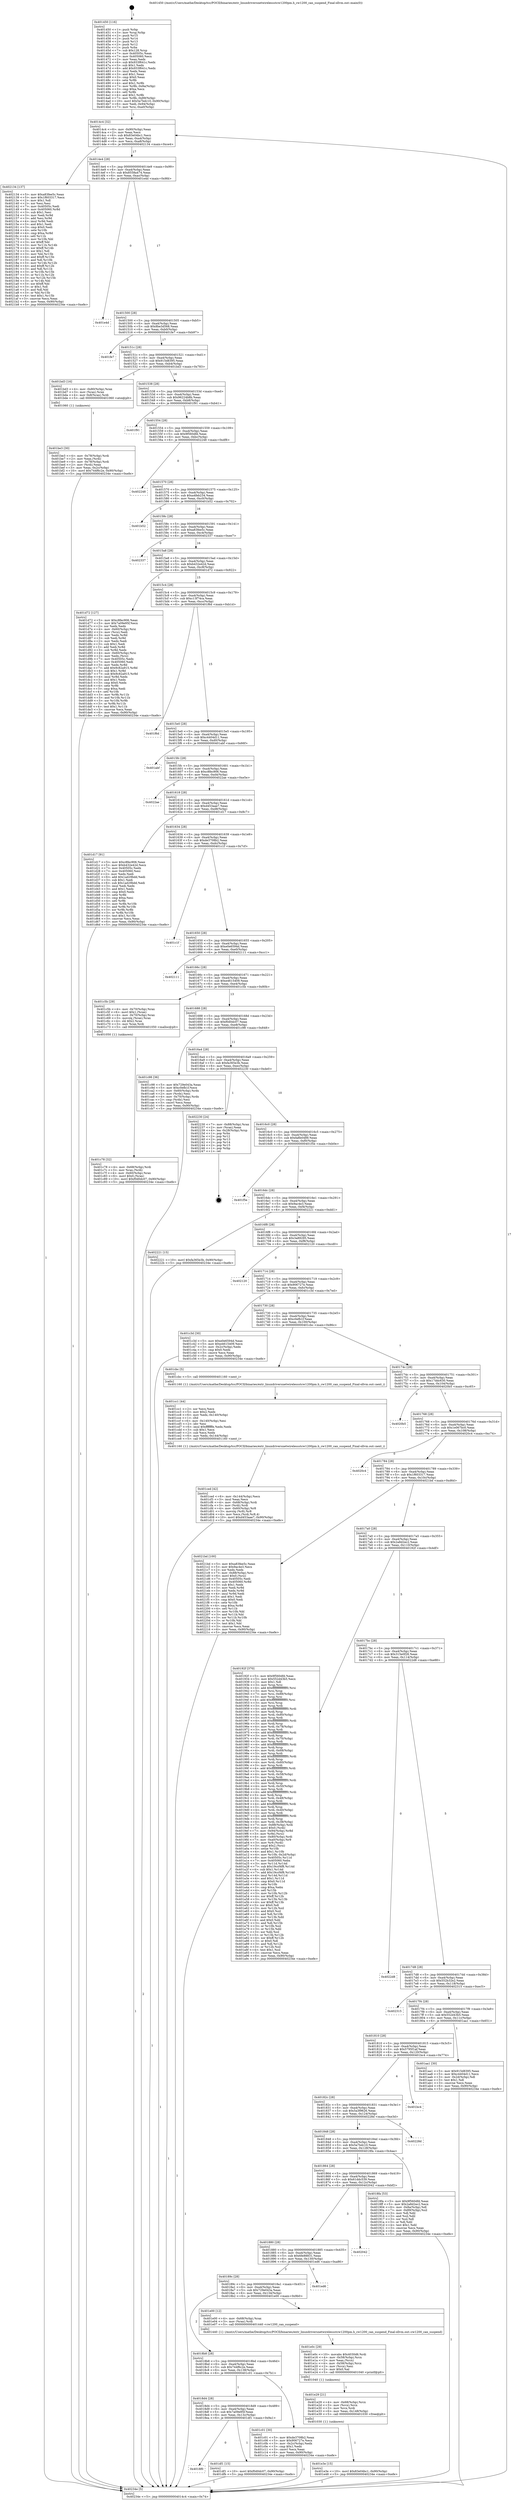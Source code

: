 digraph "0x401450" {
  label = "0x401450 (/mnt/c/Users/mathe/Desktop/tcc/POCII/binaries/extr_linuxdriversnetwirelessstcw1200pm.h_cw1200_can_suspend_Final-ollvm.out::main(0))"
  labelloc = "t"
  node[shape=record]

  Entry [label="",width=0.3,height=0.3,shape=circle,fillcolor=black,style=filled]
  "0x4014c4" [label="{
     0x4014c4 [32]\l
     | [instrs]\l
     &nbsp;&nbsp;0x4014c4 \<+6\>: mov -0x90(%rbp),%eax\l
     &nbsp;&nbsp;0x4014ca \<+2\>: mov %eax,%ecx\l
     &nbsp;&nbsp;0x4014cc \<+6\>: sub $0x83e04bc1,%ecx\l
     &nbsp;&nbsp;0x4014d2 \<+6\>: mov %eax,-0xa4(%rbp)\l
     &nbsp;&nbsp;0x4014d8 \<+6\>: mov %ecx,-0xa8(%rbp)\l
     &nbsp;&nbsp;0x4014de \<+6\>: je 0000000000402134 \<main+0xce4\>\l
  }"]
  "0x402134" [label="{
     0x402134 [137]\l
     | [instrs]\l
     &nbsp;&nbsp;0x402134 \<+5\>: mov $0xa83fee5c,%eax\l
     &nbsp;&nbsp;0x402139 \<+5\>: mov $0x1f603317,%ecx\l
     &nbsp;&nbsp;0x40213e \<+2\>: mov $0x1,%dl\l
     &nbsp;&nbsp;0x402140 \<+2\>: xor %esi,%esi\l
     &nbsp;&nbsp;0x402142 \<+7\>: mov 0x40505c,%edi\l
     &nbsp;&nbsp;0x402149 \<+8\>: mov 0x405060,%r8d\l
     &nbsp;&nbsp;0x402151 \<+3\>: sub $0x1,%esi\l
     &nbsp;&nbsp;0x402154 \<+3\>: mov %edi,%r9d\l
     &nbsp;&nbsp;0x402157 \<+3\>: add %esi,%r9d\l
     &nbsp;&nbsp;0x40215a \<+4\>: imul %r9d,%edi\l
     &nbsp;&nbsp;0x40215e \<+3\>: and $0x1,%edi\l
     &nbsp;&nbsp;0x402161 \<+3\>: cmp $0x0,%edi\l
     &nbsp;&nbsp;0x402164 \<+4\>: sete %r10b\l
     &nbsp;&nbsp;0x402168 \<+4\>: cmp $0xa,%r8d\l
     &nbsp;&nbsp;0x40216c \<+4\>: setl %r11b\l
     &nbsp;&nbsp;0x402170 \<+3\>: mov %r10b,%bl\l
     &nbsp;&nbsp;0x402173 \<+3\>: xor $0xff,%bl\l
     &nbsp;&nbsp;0x402176 \<+3\>: mov %r11b,%r14b\l
     &nbsp;&nbsp;0x402179 \<+4\>: xor $0xff,%r14b\l
     &nbsp;&nbsp;0x40217d \<+3\>: xor $0x1,%dl\l
     &nbsp;&nbsp;0x402180 \<+3\>: mov %bl,%r15b\l
     &nbsp;&nbsp;0x402183 \<+4\>: and $0xff,%r15b\l
     &nbsp;&nbsp;0x402187 \<+3\>: and %dl,%r10b\l
     &nbsp;&nbsp;0x40218a \<+3\>: mov %r14b,%r12b\l
     &nbsp;&nbsp;0x40218d \<+4\>: and $0xff,%r12b\l
     &nbsp;&nbsp;0x402191 \<+3\>: and %dl,%r11b\l
     &nbsp;&nbsp;0x402194 \<+3\>: or %r10b,%r15b\l
     &nbsp;&nbsp;0x402197 \<+3\>: or %r11b,%r12b\l
     &nbsp;&nbsp;0x40219a \<+3\>: xor %r12b,%r15b\l
     &nbsp;&nbsp;0x40219d \<+3\>: or %r14b,%bl\l
     &nbsp;&nbsp;0x4021a0 \<+3\>: xor $0xff,%bl\l
     &nbsp;&nbsp;0x4021a3 \<+3\>: or $0x1,%dl\l
     &nbsp;&nbsp;0x4021a6 \<+2\>: and %dl,%bl\l
     &nbsp;&nbsp;0x4021a8 \<+3\>: or %bl,%r15b\l
     &nbsp;&nbsp;0x4021ab \<+4\>: test $0x1,%r15b\l
     &nbsp;&nbsp;0x4021af \<+3\>: cmovne %ecx,%eax\l
     &nbsp;&nbsp;0x4021b2 \<+6\>: mov %eax,-0x90(%rbp)\l
     &nbsp;&nbsp;0x4021b8 \<+5\>: jmp 000000000040234e \<main+0xefe\>\l
  }"]
  "0x4014e4" [label="{
     0x4014e4 [28]\l
     | [instrs]\l
     &nbsp;&nbsp;0x4014e4 \<+5\>: jmp 00000000004014e9 \<main+0x99\>\l
     &nbsp;&nbsp;0x4014e9 \<+6\>: mov -0xa4(%rbp),%eax\l
     &nbsp;&nbsp;0x4014ef \<+5\>: sub $0x8558a474,%eax\l
     &nbsp;&nbsp;0x4014f4 \<+6\>: mov %eax,-0xac(%rbp)\l
     &nbsp;&nbsp;0x4014fa \<+6\>: je 0000000000401e4d \<main+0x9fd\>\l
  }"]
  Exit [label="",width=0.3,height=0.3,shape=circle,fillcolor=black,style=filled,peripheries=2]
  "0x401e4d" [label="{
     0x401e4d\l
  }", style=dashed]
  "0x401500" [label="{
     0x401500 [28]\l
     | [instrs]\l
     &nbsp;&nbsp;0x401500 \<+5\>: jmp 0000000000401505 \<main+0xb5\>\l
     &nbsp;&nbsp;0x401505 \<+6\>: mov -0xa4(%rbp),%eax\l
     &nbsp;&nbsp;0x40150b \<+5\>: sub $0x8be3d568,%eax\l
     &nbsp;&nbsp;0x401510 \<+6\>: mov %eax,-0xb0(%rbp)\l
     &nbsp;&nbsp;0x401516 \<+6\>: je 0000000000401fe7 \<main+0xb97\>\l
  }"]
  "0x401e3e" [label="{
     0x401e3e [15]\l
     | [instrs]\l
     &nbsp;&nbsp;0x401e3e \<+10\>: movl $0x83e04bc1,-0x90(%rbp)\l
     &nbsp;&nbsp;0x401e48 \<+5\>: jmp 000000000040234e \<main+0xefe\>\l
  }"]
  "0x401fe7" [label="{
     0x401fe7\l
  }", style=dashed]
  "0x40151c" [label="{
     0x40151c [28]\l
     | [instrs]\l
     &nbsp;&nbsp;0x40151c \<+5\>: jmp 0000000000401521 \<main+0xd1\>\l
     &nbsp;&nbsp;0x401521 \<+6\>: mov -0xa4(%rbp),%eax\l
     &nbsp;&nbsp;0x401527 \<+5\>: sub $0x915d8395,%eax\l
     &nbsp;&nbsp;0x40152c \<+6\>: mov %eax,-0xb4(%rbp)\l
     &nbsp;&nbsp;0x401532 \<+6\>: je 0000000000401bd3 \<main+0x783\>\l
  }"]
  "0x401e29" [label="{
     0x401e29 [21]\l
     | [instrs]\l
     &nbsp;&nbsp;0x401e29 \<+4\>: mov -0x68(%rbp),%rcx\l
     &nbsp;&nbsp;0x401e2d \<+3\>: mov (%rcx),%rcx\l
     &nbsp;&nbsp;0x401e30 \<+3\>: mov %rcx,%rdi\l
     &nbsp;&nbsp;0x401e33 \<+6\>: mov %eax,-0x148(%rbp)\l
     &nbsp;&nbsp;0x401e39 \<+5\>: call 0000000000401030 \<free@plt\>\l
     | [calls]\l
     &nbsp;&nbsp;0x401030 \{1\} (unknown)\l
  }"]
  "0x401bd3" [label="{
     0x401bd3 [16]\l
     | [instrs]\l
     &nbsp;&nbsp;0x401bd3 \<+4\>: mov -0x80(%rbp),%rax\l
     &nbsp;&nbsp;0x401bd7 \<+3\>: mov (%rax),%rax\l
     &nbsp;&nbsp;0x401bda \<+4\>: mov 0x8(%rax),%rdi\l
     &nbsp;&nbsp;0x401bde \<+5\>: call 0000000000401060 \<atoi@plt\>\l
     | [calls]\l
     &nbsp;&nbsp;0x401060 \{1\} (unknown)\l
  }"]
  "0x401538" [label="{
     0x401538 [28]\l
     | [instrs]\l
     &nbsp;&nbsp;0x401538 \<+5\>: jmp 000000000040153d \<main+0xed\>\l
     &nbsp;&nbsp;0x40153d \<+6\>: mov -0xa4(%rbp),%eax\l
     &nbsp;&nbsp;0x401543 \<+5\>: sub $0x96224b8b,%eax\l
     &nbsp;&nbsp;0x401548 \<+6\>: mov %eax,-0xb8(%rbp)\l
     &nbsp;&nbsp;0x40154e \<+6\>: je 0000000000401f91 \<main+0xb41\>\l
  }"]
  "0x401e0c" [label="{
     0x401e0c [29]\l
     | [instrs]\l
     &nbsp;&nbsp;0x401e0c \<+10\>: movabs $0x4030d6,%rdi\l
     &nbsp;&nbsp;0x401e16 \<+4\>: mov -0x58(%rbp),%rcx\l
     &nbsp;&nbsp;0x401e1a \<+2\>: mov %eax,(%rcx)\l
     &nbsp;&nbsp;0x401e1c \<+4\>: mov -0x58(%rbp),%rcx\l
     &nbsp;&nbsp;0x401e20 \<+2\>: mov (%rcx),%esi\l
     &nbsp;&nbsp;0x401e22 \<+2\>: mov $0x0,%al\l
     &nbsp;&nbsp;0x401e24 \<+5\>: call 0000000000401040 \<printf@plt\>\l
     | [calls]\l
     &nbsp;&nbsp;0x401040 \{1\} (unknown)\l
  }"]
  "0x401f91" [label="{
     0x401f91\l
  }", style=dashed]
  "0x401554" [label="{
     0x401554 [28]\l
     | [instrs]\l
     &nbsp;&nbsp;0x401554 \<+5\>: jmp 0000000000401559 \<main+0x109\>\l
     &nbsp;&nbsp;0x401559 \<+6\>: mov -0xa4(%rbp),%eax\l
     &nbsp;&nbsp;0x40155f \<+5\>: sub $0x9f560dfd,%eax\l
     &nbsp;&nbsp;0x401564 \<+6\>: mov %eax,-0xbc(%rbp)\l
     &nbsp;&nbsp;0x40156a \<+6\>: je 0000000000402248 \<main+0xdf8\>\l
  }"]
  "0x4018f0" [label="{
     0x4018f0\l
  }", style=dashed]
  "0x402248" [label="{
     0x402248\l
  }", style=dashed]
  "0x401570" [label="{
     0x401570 [28]\l
     | [instrs]\l
     &nbsp;&nbsp;0x401570 \<+5\>: jmp 0000000000401575 \<main+0x125\>\l
     &nbsp;&nbsp;0x401575 \<+6\>: mov -0xa4(%rbp),%eax\l
     &nbsp;&nbsp;0x40157b \<+5\>: sub $0xa4feb234,%eax\l
     &nbsp;&nbsp;0x401580 \<+6\>: mov %eax,-0xc0(%rbp)\l
     &nbsp;&nbsp;0x401586 \<+6\>: je 0000000000401b52 \<main+0x702\>\l
  }"]
  "0x401df1" [label="{
     0x401df1 [15]\l
     | [instrs]\l
     &nbsp;&nbsp;0x401df1 \<+10\>: movl $0xf0d0dc07,-0x90(%rbp)\l
     &nbsp;&nbsp;0x401dfb \<+5\>: jmp 000000000040234e \<main+0xefe\>\l
  }"]
  "0x401b52" [label="{
     0x401b52\l
  }", style=dashed]
  "0x40158c" [label="{
     0x40158c [28]\l
     | [instrs]\l
     &nbsp;&nbsp;0x40158c \<+5\>: jmp 0000000000401591 \<main+0x141\>\l
     &nbsp;&nbsp;0x401591 \<+6\>: mov -0xa4(%rbp),%eax\l
     &nbsp;&nbsp;0x401597 \<+5\>: sub $0xa83fee5c,%eax\l
     &nbsp;&nbsp;0x40159c \<+6\>: mov %eax,-0xc4(%rbp)\l
     &nbsp;&nbsp;0x4015a2 \<+6\>: je 0000000000402337 \<main+0xee7\>\l
  }"]
  "0x401ced" [label="{
     0x401ced [42]\l
     | [instrs]\l
     &nbsp;&nbsp;0x401ced \<+6\>: mov -0x144(%rbp),%ecx\l
     &nbsp;&nbsp;0x401cf3 \<+3\>: imul %eax,%ecx\l
     &nbsp;&nbsp;0x401cf6 \<+4\>: mov -0x68(%rbp),%rdi\l
     &nbsp;&nbsp;0x401cfa \<+3\>: mov (%rdi),%rdi\l
     &nbsp;&nbsp;0x401cfd \<+4\>: mov -0x60(%rbp),%r8\l
     &nbsp;&nbsp;0x401d01 \<+3\>: movslq (%r8),%r8\l
     &nbsp;&nbsp;0x401d04 \<+4\>: mov %ecx,(%rdi,%r8,4)\l
     &nbsp;&nbsp;0x401d08 \<+10\>: movl $0xd453aae7,-0x90(%rbp)\l
     &nbsp;&nbsp;0x401d12 \<+5\>: jmp 000000000040234e \<main+0xefe\>\l
  }"]
  "0x402337" [label="{
     0x402337\l
  }", style=dashed]
  "0x4015a8" [label="{
     0x4015a8 [28]\l
     | [instrs]\l
     &nbsp;&nbsp;0x4015a8 \<+5\>: jmp 00000000004015ad \<main+0x15d\>\l
     &nbsp;&nbsp;0x4015ad \<+6\>: mov -0xa4(%rbp),%eax\l
     &nbsp;&nbsp;0x4015b3 \<+5\>: sub $0xb432e42d,%eax\l
     &nbsp;&nbsp;0x4015b8 \<+6\>: mov %eax,-0xc8(%rbp)\l
     &nbsp;&nbsp;0x4015be \<+6\>: je 0000000000401d72 \<main+0x922\>\l
  }"]
  "0x401cc1" [label="{
     0x401cc1 [44]\l
     | [instrs]\l
     &nbsp;&nbsp;0x401cc1 \<+2\>: xor %ecx,%ecx\l
     &nbsp;&nbsp;0x401cc3 \<+5\>: mov $0x2,%edx\l
     &nbsp;&nbsp;0x401cc8 \<+6\>: mov %edx,-0x140(%rbp)\l
     &nbsp;&nbsp;0x401cce \<+1\>: cltd\l
     &nbsp;&nbsp;0x401ccf \<+6\>: mov -0x140(%rbp),%esi\l
     &nbsp;&nbsp;0x401cd5 \<+2\>: idiv %esi\l
     &nbsp;&nbsp;0x401cd7 \<+6\>: imul $0xfffffffe,%edx,%edx\l
     &nbsp;&nbsp;0x401cdd \<+3\>: sub $0x1,%ecx\l
     &nbsp;&nbsp;0x401ce0 \<+2\>: sub %ecx,%edx\l
     &nbsp;&nbsp;0x401ce2 \<+6\>: mov %edx,-0x144(%rbp)\l
     &nbsp;&nbsp;0x401ce8 \<+5\>: call 0000000000401160 \<next_i\>\l
     | [calls]\l
     &nbsp;&nbsp;0x401160 \{1\} (/mnt/c/Users/mathe/Desktop/tcc/POCII/binaries/extr_linuxdriversnetwirelessstcw1200pm.h_cw1200_can_suspend_Final-ollvm.out::next_i)\l
  }"]
  "0x401d72" [label="{
     0x401d72 [127]\l
     | [instrs]\l
     &nbsp;&nbsp;0x401d72 \<+5\>: mov $0xc8fec906,%eax\l
     &nbsp;&nbsp;0x401d77 \<+5\>: mov $0x7a09e95f,%ecx\l
     &nbsp;&nbsp;0x401d7c \<+2\>: xor %edx,%edx\l
     &nbsp;&nbsp;0x401d7e \<+4\>: mov -0x60(%rbp),%rsi\l
     &nbsp;&nbsp;0x401d82 \<+2\>: mov (%rsi),%edi\l
     &nbsp;&nbsp;0x401d84 \<+3\>: mov %edx,%r8d\l
     &nbsp;&nbsp;0x401d87 \<+3\>: sub %edi,%r8d\l
     &nbsp;&nbsp;0x401d8a \<+2\>: mov %edx,%edi\l
     &nbsp;&nbsp;0x401d8c \<+3\>: sub $0x1,%edi\l
     &nbsp;&nbsp;0x401d8f \<+3\>: add %edi,%r8d\l
     &nbsp;&nbsp;0x401d92 \<+3\>: sub %r8d,%edx\l
     &nbsp;&nbsp;0x401d95 \<+4\>: mov -0x60(%rbp),%rsi\l
     &nbsp;&nbsp;0x401d99 \<+2\>: mov %edx,(%rsi)\l
     &nbsp;&nbsp;0x401d9b \<+7\>: mov 0x40505c,%edx\l
     &nbsp;&nbsp;0x401da2 \<+7\>: mov 0x405060,%edi\l
     &nbsp;&nbsp;0x401da9 \<+3\>: mov %edx,%r8d\l
     &nbsp;&nbsp;0x401dac \<+7\>: add $0x9c82a915,%r8d\l
     &nbsp;&nbsp;0x401db3 \<+4\>: sub $0x1,%r8d\l
     &nbsp;&nbsp;0x401db7 \<+7\>: sub $0x9c82a915,%r8d\l
     &nbsp;&nbsp;0x401dbe \<+4\>: imul %r8d,%edx\l
     &nbsp;&nbsp;0x401dc2 \<+3\>: and $0x1,%edx\l
     &nbsp;&nbsp;0x401dc5 \<+3\>: cmp $0x0,%edx\l
     &nbsp;&nbsp;0x401dc8 \<+4\>: sete %r9b\l
     &nbsp;&nbsp;0x401dcc \<+3\>: cmp $0xa,%edi\l
     &nbsp;&nbsp;0x401dcf \<+4\>: setl %r10b\l
     &nbsp;&nbsp;0x401dd3 \<+3\>: mov %r9b,%r11b\l
     &nbsp;&nbsp;0x401dd6 \<+3\>: and %r10b,%r11b\l
     &nbsp;&nbsp;0x401dd9 \<+3\>: xor %r10b,%r9b\l
     &nbsp;&nbsp;0x401ddc \<+3\>: or %r9b,%r11b\l
     &nbsp;&nbsp;0x401ddf \<+4\>: test $0x1,%r11b\l
     &nbsp;&nbsp;0x401de3 \<+3\>: cmovne %ecx,%eax\l
     &nbsp;&nbsp;0x401de6 \<+6\>: mov %eax,-0x90(%rbp)\l
     &nbsp;&nbsp;0x401dec \<+5\>: jmp 000000000040234e \<main+0xefe\>\l
  }"]
  "0x4015c4" [label="{
     0x4015c4 [28]\l
     | [instrs]\l
     &nbsp;&nbsp;0x4015c4 \<+5\>: jmp 00000000004015c9 \<main+0x179\>\l
     &nbsp;&nbsp;0x4015c9 \<+6\>: mov -0xa4(%rbp),%eax\l
     &nbsp;&nbsp;0x4015cf \<+5\>: sub $0xc13f74ca,%eax\l
     &nbsp;&nbsp;0x4015d4 \<+6\>: mov %eax,-0xcc(%rbp)\l
     &nbsp;&nbsp;0x4015da \<+6\>: je 0000000000401f6d \<main+0xb1d\>\l
  }"]
  "0x401c78" [label="{
     0x401c78 [32]\l
     | [instrs]\l
     &nbsp;&nbsp;0x401c78 \<+4\>: mov -0x68(%rbp),%rdi\l
     &nbsp;&nbsp;0x401c7c \<+3\>: mov %rax,(%rdi)\l
     &nbsp;&nbsp;0x401c7f \<+4\>: mov -0x60(%rbp),%rax\l
     &nbsp;&nbsp;0x401c83 \<+6\>: movl $0x0,(%rax)\l
     &nbsp;&nbsp;0x401c89 \<+10\>: movl $0xf0d0dc07,-0x90(%rbp)\l
     &nbsp;&nbsp;0x401c93 \<+5\>: jmp 000000000040234e \<main+0xefe\>\l
  }"]
  "0x401f6d" [label="{
     0x401f6d\l
  }", style=dashed]
  "0x4015e0" [label="{
     0x4015e0 [28]\l
     | [instrs]\l
     &nbsp;&nbsp;0x4015e0 \<+5\>: jmp 00000000004015e5 \<main+0x195\>\l
     &nbsp;&nbsp;0x4015e5 \<+6\>: mov -0xa4(%rbp),%eax\l
     &nbsp;&nbsp;0x4015eb \<+5\>: sub $0xc4404d11,%eax\l
     &nbsp;&nbsp;0x4015f0 \<+6\>: mov %eax,-0xd0(%rbp)\l
     &nbsp;&nbsp;0x4015f6 \<+6\>: je 0000000000401abf \<main+0x66f\>\l
  }"]
  "0x4018d4" [label="{
     0x4018d4 [28]\l
     | [instrs]\l
     &nbsp;&nbsp;0x4018d4 \<+5\>: jmp 00000000004018d9 \<main+0x489\>\l
     &nbsp;&nbsp;0x4018d9 \<+6\>: mov -0xa4(%rbp),%eax\l
     &nbsp;&nbsp;0x4018df \<+5\>: sub $0x7a09e95f,%eax\l
     &nbsp;&nbsp;0x4018e4 \<+6\>: mov %eax,-0x13c(%rbp)\l
     &nbsp;&nbsp;0x4018ea \<+6\>: je 0000000000401df1 \<main+0x9a1\>\l
  }"]
  "0x401abf" [label="{
     0x401abf\l
  }", style=dashed]
  "0x4015fc" [label="{
     0x4015fc [28]\l
     | [instrs]\l
     &nbsp;&nbsp;0x4015fc \<+5\>: jmp 0000000000401601 \<main+0x1b1\>\l
     &nbsp;&nbsp;0x401601 \<+6\>: mov -0xa4(%rbp),%eax\l
     &nbsp;&nbsp;0x401607 \<+5\>: sub $0xc8fec906,%eax\l
     &nbsp;&nbsp;0x40160c \<+6\>: mov %eax,-0xd4(%rbp)\l
     &nbsp;&nbsp;0x401612 \<+6\>: je 00000000004022ae \<main+0xe5e\>\l
  }"]
  "0x401c01" [label="{
     0x401c01 [30]\l
     | [instrs]\l
     &nbsp;&nbsp;0x401c01 \<+5\>: mov $0xde3708b2,%eax\l
     &nbsp;&nbsp;0x401c06 \<+5\>: mov $0x906727e,%ecx\l
     &nbsp;&nbsp;0x401c0b \<+3\>: mov -0x2c(%rbp),%edx\l
     &nbsp;&nbsp;0x401c0e \<+3\>: cmp $0x1,%edx\l
     &nbsp;&nbsp;0x401c11 \<+3\>: cmovl %ecx,%eax\l
     &nbsp;&nbsp;0x401c14 \<+6\>: mov %eax,-0x90(%rbp)\l
     &nbsp;&nbsp;0x401c1a \<+5\>: jmp 000000000040234e \<main+0xefe\>\l
  }"]
  "0x4022ae" [label="{
     0x4022ae\l
  }", style=dashed]
  "0x401618" [label="{
     0x401618 [28]\l
     | [instrs]\l
     &nbsp;&nbsp;0x401618 \<+5\>: jmp 000000000040161d \<main+0x1cd\>\l
     &nbsp;&nbsp;0x40161d \<+6\>: mov -0xa4(%rbp),%eax\l
     &nbsp;&nbsp;0x401623 \<+5\>: sub $0xd453aae7,%eax\l
     &nbsp;&nbsp;0x401628 \<+6\>: mov %eax,-0xd8(%rbp)\l
     &nbsp;&nbsp;0x40162e \<+6\>: je 0000000000401d17 \<main+0x8c7\>\l
  }"]
  "0x4018b8" [label="{
     0x4018b8 [28]\l
     | [instrs]\l
     &nbsp;&nbsp;0x4018b8 \<+5\>: jmp 00000000004018bd \<main+0x46d\>\l
     &nbsp;&nbsp;0x4018bd \<+6\>: mov -0xa4(%rbp),%eax\l
     &nbsp;&nbsp;0x4018c3 \<+5\>: sub $0x744f6c2e,%eax\l
     &nbsp;&nbsp;0x4018c8 \<+6\>: mov %eax,-0x138(%rbp)\l
     &nbsp;&nbsp;0x4018ce \<+6\>: je 0000000000401c01 \<main+0x7b1\>\l
  }"]
  "0x401d17" [label="{
     0x401d17 [91]\l
     | [instrs]\l
     &nbsp;&nbsp;0x401d17 \<+5\>: mov $0xc8fec906,%eax\l
     &nbsp;&nbsp;0x401d1c \<+5\>: mov $0xb432e42d,%ecx\l
     &nbsp;&nbsp;0x401d21 \<+7\>: mov 0x40505c,%edx\l
     &nbsp;&nbsp;0x401d28 \<+7\>: mov 0x405060,%esi\l
     &nbsp;&nbsp;0x401d2f \<+2\>: mov %edx,%edi\l
     &nbsp;&nbsp;0x401d31 \<+6\>: add $0x1ad29bdd,%edi\l
     &nbsp;&nbsp;0x401d37 \<+3\>: sub $0x1,%edi\l
     &nbsp;&nbsp;0x401d3a \<+6\>: sub $0x1ad29bdd,%edi\l
     &nbsp;&nbsp;0x401d40 \<+3\>: imul %edi,%edx\l
     &nbsp;&nbsp;0x401d43 \<+3\>: and $0x1,%edx\l
     &nbsp;&nbsp;0x401d46 \<+3\>: cmp $0x0,%edx\l
     &nbsp;&nbsp;0x401d49 \<+4\>: sete %r8b\l
     &nbsp;&nbsp;0x401d4d \<+3\>: cmp $0xa,%esi\l
     &nbsp;&nbsp;0x401d50 \<+4\>: setl %r9b\l
     &nbsp;&nbsp;0x401d54 \<+3\>: mov %r8b,%r10b\l
     &nbsp;&nbsp;0x401d57 \<+3\>: and %r9b,%r10b\l
     &nbsp;&nbsp;0x401d5a \<+3\>: xor %r9b,%r8b\l
     &nbsp;&nbsp;0x401d5d \<+3\>: or %r8b,%r10b\l
     &nbsp;&nbsp;0x401d60 \<+4\>: test $0x1,%r10b\l
     &nbsp;&nbsp;0x401d64 \<+3\>: cmovne %ecx,%eax\l
     &nbsp;&nbsp;0x401d67 \<+6\>: mov %eax,-0x90(%rbp)\l
     &nbsp;&nbsp;0x401d6d \<+5\>: jmp 000000000040234e \<main+0xefe\>\l
  }"]
  "0x401634" [label="{
     0x401634 [28]\l
     | [instrs]\l
     &nbsp;&nbsp;0x401634 \<+5\>: jmp 0000000000401639 \<main+0x1e9\>\l
     &nbsp;&nbsp;0x401639 \<+6\>: mov -0xa4(%rbp),%eax\l
     &nbsp;&nbsp;0x40163f \<+5\>: sub $0xde3708b2,%eax\l
     &nbsp;&nbsp;0x401644 \<+6\>: mov %eax,-0xdc(%rbp)\l
     &nbsp;&nbsp;0x40164a \<+6\>: je 0000000000401c1f \<main+0x7cf\>\l
  }"]
  "0x401e00" [label="{
     0x401e00 [12]\l
     | [instrs]\l
     &nbsp;&nbsp;0x401e00 \<+4\>: mov -0x68(%rbp),%rax\l
     &nbsp;&nbsp;0x401e04 \<+3\>: mov (%rax),%rdi\l
     &nbsp;&nbsp;0x401e07 \<+5\>: call 0000000000401440 \<cw1200_can_suspend\>\l
     | [calls]\l
     &nbsp;&nbsp;0x401440 \{1\} (/mnt/c/Users/mathe/Desktop/tcc/POCII/binaries/extr_linuxdriversnetwirelessstcw1200pm.h_cw1200_can_suspend_Final-ollvm.out::cw1200_can_suspend)\l
  }"]
  "0x401c1f" [label="{
     0x401c1f\l
  }", style=dashed]
  "0x401650" [label="{
     0x401650 [28]\l
     | [instrs]\l
     &nbsp;&nbsp;0x401650 \<+5\>: jmp 0000000000401655 \<main+0x205\>\l
     &nbsp;&nbsp;0x401655 \<+6\>: mov -0xa4(%rbp),%eax\l
     &nbsp;&nbsp;0x40165b \<+5\>: sub $0xe0e6594d,%eax\l
     &nbsp;&nbsp;0x401660 \<+6\>: mov %eax,-0xe0(%rbp)\l
     &nbsp;&nbsp;0x401666 \<+6\>: je 0000000000402111 \<main+0xcc1\>\l
  }"]
  "0x40189c" [label="{
     0x40189c [28]\l
     | [instrs]\l
     &nbsp;&nbsp;0x40189c \<+5\>: jmp 00000000004018a1 \<main+0x451\>\l
     &nbsp;&nbsp;0x4018a1 \<+6\>: mov -0xa4(%rbp),%eax\l
     &nbsp;&nbsp;0x4018a7 \<+5\>: sub $0x729e043a,%eax\l
     &nbsp;&nbsp;0x4018ac \<+6\>: mov %eax,-0x134(%rbp)\l
     &nbsp;&nbsp;0x4018b2 \<+6\>: je 0000000000401e00 \<main+0x9b0\>\l
  }"]
  "0x402111" [label="{
     0x402111\l
  }", style=dashed]
  "0x40166c" [label="{
     0x40166c [28]\l
     | [instrs]\l
     &nbsp;&nbsp;0x40166c \<+5\>: jmp 0000000000401671 \<main+0x221\>\l
     &nbsp;&nbsp;0x401671 \<+6\>: mov -0xa4(%rbp),%eax\l
     &nbsp;&nbsp;0x401677 \<+5\>: sub $0xe4615409,%eax\l
     &nbsp;&nbsp;0x40167c \<+6\>: mov %eax,-0xe4(%rbp)\l
     &nbsp;&nbsp;0x401682 \<+6\>: je 0000000000401c5b \<main+0x80b\>\l
  }"]
  "0x401ed6" [label="{
     0x401ed6\l
  }", style=dashed]
  "0x401c5b" [label="{
     0x401c5b [29]\l
     | [instrs]\l
     &nbsp;&nbsp;0x401c5b \<+4\>: mov -0x70(%rbp),%rax\l
     &nbsp;&nbsp;0x401c5f \<+6\>: movl $0x1,(%rax)\l
     &nbsp;&nbsp;0x401c65 \<+4\>: mov -0x70(%rbp),%rax\l
     &nbsp;&nbsp;0x401c69 \<+3\>: movslq (%rax),%rax\l
     &nbsp;&nbsp;0x401c6c \<+4\>: shl $0x2,%rax\l
     &nbsp;&nbsp;0x401c70 \<+3\>: mov %rax,%rdi\l
     &nbsp;&nbsp;0x401c73 \<+5\>: call 0000000000401050 \<malloc@plt\>\l
     | [calls]\l
     &nbsp;&nbsp;0x401050 \{1\} (unknown)\l
  }"]
  "0x401688" [label="{
     0x401688 [28]\l
     | [instrs]\l
     &nbsp;&nbsp;0x401688 \<+5\>: jmp 000000000040168d \<main+0x23d\>\l
     &nbsp;&nbsp;0x40168d \<+6\>: mov -0xa4(%rbp),%eax\l
     &nbsp;&nbsp;0x401693 \<+5\>: sub $0xf0d0dc07,%eax\l
     &nbsp;&nbsp;0x401698 \<+6\>: mov %eax,-0xe8(%rbp)\l
     &nbsp;&nbsp;0x40169e \<+6\>: je 0000000000401c98 \<main+0x848\>\l
  }"]
  "0x401880" [label="{
     0x401880 [28]\l
     | [instrs]\l
     &nbsp;&nbsp;0x401880 \<+5\>: jmp 0000000000401885 \<main+0x435\>\l
     &nbsp;&nbsp;0x401885 \<+6\>: mov -0xa4(%rbp),%eax\l
     &nbsp;&nbsp;0x40188b \<+5\>: sub $0x6fe88831,%eax\l
     &nbsp;&nbsp;0x401890 \<+6\>: mov %eax,-0x130(%rbp)\l
     &nbsp;&nbsp;0x401896 \<+6\>: je 0000000000401ed6 \<main+0xa86\>\l
  }"]
  "0x401c98" [label="{
     0x401c98 [36]\l
     | [instrs]\l
     &nbsp;&nbsp;0x401c98 \<+5\>: mov $0x729e043a,%eax\l
     &nbsp;&nbsp;0x401c9d \<+5\>: mov $0xc0efb1f,%ecx\l
     &nbsp;&nbsp;0x401ca2 \<+4\>: mov -0x60(%rbp),%rdx\l
     &nbsp;&nbsp;0x401ca6 \<+2\>: mov (%rdx),%esi\l
     &nbsp;&nbsp;0x401ca8 \<+4\>: mov -0x70(%rbp),%rdx\l
     &nbsp;&nbsp;0x401cac \<+2\>: cmp (%rdx),%esi\l
     &nbsp;&nbsp;0x401cae \<+3\>: cmovl %ecx,%eax\l
     &nbsp;&nbsp;0x401cb1 \<+6\>: mov %eax,-0x90(%rbp)\l
     &nbsp;&nbsp;0x401cb7 \<+5\>: jmp 000000000040234e \<main+0xefe\>\l
  }"]
  "0x4016a4" [label="{
     0x4016a4 [28]\l
     | [instrs]\l
     &nbsp;&nbsp;0x4016a4 \<+5\>: jmp 00000000004016a9 \<main+0x259\>\l
     &nbsp;&nbsp;0x4016a9 \<+6\>: mov -0xa4(%rbp),%eax\l
     &nbsp;&nbsp;0x4016af \<+5\>: sub $0xfa365e3b,%eax\l
     &nbsp;&nbsp;0x4016b4 \<+6\>: mov %eax,-0xec(%rbp)\l
     &nbsp;&nbsp;0x4016ba \<+6\>: je 0000000000402230 \<main+0xde0\>\l
  }"]
  "0x402042" [label="{
     0x402042\l
  }", style=dashed]
  "0x402230" [label="{
     0x402230 [24]\l
     | [instrs]\l
     &nbsp;&nbsp;0x402230 \<+7\>: mov -0x88(%rbp),%rax\l
     &nbsp;&nbsp;0x402237 \<+2\>: mov (%rax),%eax\l
     &nbsp;&nbsp;0x402239 \<+4\>: lea -0x28(%rbp),%rsp\l
     &nbsp;&nbsp;0x40223d \<+1\>: pop %rbx\l
     &nbsp;&nbsp;0x40223e \<+2\>: pop %r12\l
     &nbsp;&nbsp;0x402240 \<+2\>: pop %r13\l
     &nbsp;&nbsp;0x402242 \<+2\>: pop %r14\l
     &nbsp;&nbsp;0x402244 \<+2\>: pop %r15\l
     &nbsp;&nbsp;0x402246 \<+1\>: pop %rbp\l
     &nbsp;&nbsp;0x402247 \<+1\>: ret\l
  }"]
  "0x4016c0" [label="{
     0x4016c0 [28]\l
     | [instrs]\l
     &nbsp;&nbsp;0x4016c0 \<+5\>: jmp 00000000004016c5 \<main+0x275\>\l
     &nbsp;&nbsp;0x4016c5 \<+6\>: mov -0xa4(%rbp),%eax\l
     &nbsp;&nbsp;0x4016cb \<+5\>: sub $0xfa8b0489,%eax\l
     &nbsp;&nbsp;0x4016d0 \<+6\>: mov %eax,-0xf0(%rbp)\l
     &nbsp;&nbsp;0x4016d6 \<+6\>: je 0000000000401f5e \<main+0xb0e\>\l
  }"]
  "0x401be3" [label="{
     0x401be3 [30]\l
     | [instrs]\l
     &nbsp;&nbsp;0x401be3 \<+4\>: mov -0x78(%rbp),%rdi\l
     &nbsp;&nbsp;0x401be7 \<+2\>: mov %eax,(%rdi)\l
     &nbsp;&nbsp;0x401be9 \<+4\>: mov -0x78(%rbp),%rdi\l
     &nbsp;&nbsp;0x401bed \<+2\>: mov (%rdi),%eax\l
     &nbsp;&nbsp;0x401bef \<+3\>: mov %eax,-0x2c(%rbp)\l
     &nbsp;&nbsp;0x401bf2 \<+10\>: movl $0x744f6c2e,-0x90(%rbp)\l
     &nbsp;&nbsp;0x401bfc \<+5\>: jmp 000000000040234e \<main+0xefe\>\l
  }"]
  "0x401f5e" [label="{
     0x401f5e\l
  }", style=dashed]
  "0x4016dc" [label="{
     0x4016dc [28]\l
     | [instrs]\l
     &nbsp;&nbsp;0x4016dc \<+5\>: jmp 00000000004016e1 \<main+0x291\>\l
     &nbsp;&nbsp;0x4016e1 \<+6\>: mov -0xa4(%rbp),%eax\l
     &nbsp;&nbsp;0x4016e7 \<+5\>: sub $0x9ac4e3,%eax\l
     &nbsp;&nbsp;0x4016ec \<+6\>: mov %eax,-0xf4(%rbp)\l
     &nbsp;&nbsp;0x4016f2 \<+6\>: je 0000000000402221 \<main+0xdd1\>\l
  }"]
  "0x401450" [label="{
     0x401450 [116]\l
     | [instrs]\l
     &nbsp;&nbsp;0x401450 \<+1\>: push %rbp\l
     &nbsp;&nbsp;0x401451 \<+3\>: mov %rsp,%rbp\l
     &nbsp;&nbsp;0x401454 \<+2\>: push %r15\l
     &nbsp;&nbsp;0x401456 \<+2\>: push %r14\l
     &nbsp;&nbsp;0x401458 \<+2\>: push %r13\l
     &nbsp;&nbsp;0x40145a \<+2\>: push %r12\l
     &nbsp;&nbsp;0x40145c \<+1\>: push %rbx\l
     &nbsp;&nbsp;0x40145d \<+7\>: sub $0x128,%rsp\l
     &nbsp;&nbsp;0x401464 \<+7\>: mov 0x40505c,%eax\l
     &nbsp;&nbsp;0x40146b \<+7\>: mov 0x405060,%ecx\l
     &nbsp;&nbsp;0x401472 \<+2\>: mov %eax,%edx\l
     &nbsp;&nbsp;0x401474 \<+6\>: sub $0x933f641c,%edx\l
     &nbsp;&nbsp;0x40147a \<+3\>: sub $0x1,%edx\l
     &nbsp;&nbsp;0x40147d \<+6\>: add $0x933f641c,%edx\l
     &nbsp;&nbsp;0x401483 \<+3\>: imul %edx,%eax\l
     &nbsp;&nbsp;0x401486 \<+3\>: and $0x1,%eax\l
     &nbsp;&nbsp;0x401489 \<+3\>: cmp $0x0,%eax\l
     &nbsp;&nbsp;0x40148c \<+4\>: sete %r8b\l
     &nbsp;&nbsp;0x401490 \<+4\>: and $0x1,%r8b\l
     &nbsp;&nbsp;0x401494 \<+7\>: mov %r8b,-0x8a(%rbp)\l
     &nbsp;&nbsp;0x40149b \<+3\>: cmp $0xa,%ecx\l
     &nbsp;&nbsp;0x40149e \<+4\>: setl %r8b\l
     &nbsp;&nbsp;0x4014a2 \<+4\>: and $0x1,%r8b\l
     &nbsp;&nbsp;0x4014a6 \<+7\>: mov %r8b,-0x89(%rbp)\l
     &nbsp;&nbsp;0x4014ad \<+10\>: movl $0x5a7bdc10,-0x90(%rbp)\l
     &nbsp;&nbsp;0x4014b7 \<+6\>: mov %edi,-0x94(%rbp)\l
     &nbsp;&nbsp;0x4014bd \<+7\>: mov %rsi,-0xa0(%rbp)\l
  }"]
  "0x402221" [label="{
     0x402221 [15]\l
     | [instrs]\l
     &nbsp;&nbsp;0x402221 \<+10\>: movl $0xfa365e3b,-0x90(%rbp)\l
     &nbsp;&nbsp;0x40222b \<+5\>: jmp 000000000040234e \<main+0xefe\>\l
  }"]
  "0x4016f8" [label="{
     0x4016f8 [28]\l
     | [instrs]\l
     &nbsp;&nbsp;0x4016f8 \<+5\>: jmp 00000000004016fd \<main+0x2ad\>\l
     &nbsp;&nbsp;0x4016fd \<+6\>: mov -0xa4(%rbp),%eax\l
     &nbsp;&nbsp;0x401703 \<+5\>: sub $0x3a89295,%eax\l
     &nbsp;&nbsp;0x401708 \<+6\>: mov %eax,-0xf8(%rbp)\l
     &nbsp;&nbsp;0x40170e \<+6\>: je 0000000000402120 \<main+0xcd0\>\l
  }"]
  "0x40234e" [label="{
     0x40234e [5]\l
     | [instrs]\l
     &nbsp;&nbsp;0x40234e \<+5\>: jmp 00000000004014c4 \<main+0x74\>\l
  }"]
  "0x402120" [label="{
     0x402120\l
  }", style=dashed]
  "0x401714" [label="{
     0x401714 [28]\l
     | [instrs]\l
     &nbsp;&nbsp;0x401714 \<+5\>: jmp 0000000000401719 \<main+0x2c9\>\l
     &nbsp;&nbsp;0x401719 \<+6\>: mov -0xa4(%rbp),%eax\l
     &nbsp;&nbsp;0x40171f \<+5\>: sub $0x906727e,%eax\l
     &nbsp;&nbsp;0x401724 \<+6\>: mov %eax,-0xfc(%rbp)\l
     &nbsp;&nbsp;0x40172a \<+6\>: je 0000000000401c3d \<main+0x7ed\>\l
  }"]
  "0x401864" [label="{
     0x401864 [28]\l
     | [instrs]\l
     &nbsp;&nbsp;0x401864 \<+5\>: jmp 0000000000401869 \<main+0x419\>\l
     &nbsp;&nbsp;0x401869 \<+6\>: mov -0xa4(%rbp),%eax\l
     &nbsp;&nbsp;0x40186f \<+5\>: sub $0x61ddc539,%eax\l
     &nbsp;&nbsp;0x401874 \<+6\>: mov %eax,-0x12c(%rbp)\l
     &nbsp;&nbsp;0x40187a \<+6\>: je 0000000000402042 \<main+0xbf2\>\l
  }"]
  "0x401c3d" [label="{
     0x401c3d [30]\l
     | [instrs]\l
     &nbsp;&nbsp;0x401c3d \<+5\>: mov $0xe0e6594d,%eax\l
     &nbsp;&nbsp;0x401c42 \<+5\>: mov $0xe4615409,%ecx\l
     &nbsp;&nbsp;0x401c47 \<+3\>: mov -0x2c(%rbp),%edx\l
     &nbsp;&nbsp;0x401c4a \<+3\>: cmp $0x0,%edx\l
     &nbsp;&nbsp;0x401c4d \<+3\>: cmove %ecx,%eax\l
     &nbsp;&nbsp;0x401c50 \<+6\>: mov %eax,-0x90(%rbp)\l
     &nbsp;&nbsp;0x401c56 \<+5\>: jmp 000000000040234e \<main+0xefe\>\l
  }"]
  "0x401730" [label="{
     0x401730 [28]\l
     | [instrs]\l
     &nbsp;&nbsp;0x401730 \<+5\>: jmp 0000000000401735 \<main+0x2e5\>\l
     &nbsp;&nbsp;0x401735 \<+6\>: mov -0xa4(%rbp),%eax\l
     &nbsp;&nbsp;0x40173b \<+5\>: sub $0xc0efb1f,%eax\l
     &nbsp;&nbsp;0x401740 \<+6\>: mov %eax,-0x100(%rbp)\l
     &nbsp;&nbsp;0x401746 \<+6\>: je 0000000000401cbc \<main+0x86c\>\l
  }"]
  "0x4018fa" [label="{
     0x4018fa [53]\l
     | [instrs]\l
     &nbsp;&nbsp;0x4018fa \<+5\>: mov $0x9f560dfd,%eax\l
     &nbsp;&nbsp;0x4018ff \<+5\>: mov $0x2a8d2ec2,%ecx\l
     &nbsp;&nbsp;0x401904 \<+6\>: mov -0x8a(%rbp),%dl\l
     &nbsp;&nbsp;0x40190a \<+7\>: mov -0x89(%rbp),%sil\l
     &nbsp;&nbsp;0x401911 \<+3\>: mov %dl,%dil\l
     &nbsp;&nbsp;0x401914 \<+3\>: and %sil,%dil\l
     &nbsp;&nbsp;0x401917 \<+3\>: xor %sil,%dl\l
     &nbsp;&nbsp;0x40191a \<+3\>: or %dl,%dil\l
     &nbsp;&nbsp;0x40191d \<+4\>: test $0x1,%dil\l
     &nbsp;&nbsp;0x401921 \<+3\>: cmovne %ecx,%eax\l
     &nbsp;&nbsp;0x401924 \<+6\>: mov %eax,-0x90(%rbp)\l
     &nbsp;&nbsp;0x40192a \<+5\>: jmp 000000000040234e \<main+0xefe\>\l
  }"]
  "0x401cbc" [label="{
     0x401cbc [5]\l
     | [instrs]\l
     &nbsp;&nbsp;0x401cbc \<+5\>: call 0000000000401160 \<next_i\>\l
     | [calls]\l
     &nbsp;&nbsp;0x401160 \{1\} (/mnt/c/Users/mathe/Desktop/tcc/POCII/binaries/extr_linuxdriversnetwirelessstcw1200pm.h_cw1200_can_suspend_Final-ollvm.out::next_i)\l
  }"]
  "0x40174c" [label="{
     0x40174c [28]\l
     | [instrs]\l
     &nbsp;&nbsp;0x40174c \<+5\>: jmp 0000000000401751 \<main+0x301\>\l
     &nbsp;&nbsp;0x401751 \<+6\>: mov -0xa4(%rbp),%eax\l
     &nbsp;&nbsp;0x401757 \<+5\>: sub $0x17ddc630,%eax\l
     &nbsp;&nbsp;0x40175c \<+6\>: mov %eax,-0x104(%rbp)\l
     &nbsp;&nbsp;0x401762 \<+6\>: je 00000000004020b5 \<main+0xc65\>\l
  }"]
  "0x401848" [label="{
     0x401848 [28]\l
     | [instrs]\l
     &nbsp;&nbsp;0x401848 \<+5\>: jmp 000000000040184d \<main+0x3fd\>\l
     &nbsp;&nbsp;0x40184d \<+6\>: mov -0xa4(%rbp),%eax\l
     &nbsp;&nbsp;0x401853 \<+5\>: sub $0x5a7bdc10,%eax\l
     &nbsp;&nbsp;0x401858 \<+6\>: mov %eax,-0x128(%rbp)\l
     &nbsp;&nbsp;0x40185e \<+6\>: je 00000000004018fa \<main+0x4aa\>\l
  }"]
  "0x4020b5" [label="{
     0x4020b5\l
  }", style=dashed]
  "0x401768" [label="{
     0x401768 [28]\l
     | [instrs]\l
     &nbsp;&nbsp;0x401768 \<+5\>: jmp 000000000040176d \<main+0x31d\>\l
     &nbsp;&nbsp;0x40176d \<+6\>: mov -0xa4(%rbp),%eax\l
     &nbsp;&nbsp;0x401773 \<+5\>: sub $0x1e067bc0,%eax\l
     &nbsp;&nbsp;0x401778 \<+6\>: mov %eax,-0x108(%rbp)\l
     &nbsp;&nbsp;0x40177e \<+6\>: je 00000000004020c4 \<main+0xc74\>\l
  }"]
  "0x40228d" [label="{
     0x40228d\l
  }", style=dashed]
  "0x4020c4" [label="{
     0x4020c4\l
  }", style=dashed]
  "0x401784" [label="{
     0x401784 [28]\l
     | [instrs]\l
     &nbsp;&nbsp;0x401784 \<+5\>: jmp 0000000000401789 \<main+0x339\>\l
     &nbsp;&nbsp;0x401789 \<+6\>: mov -0xa4(%rbp),%eax\l
     &nbsp;&nbsp;0x40178f \<+5\>: sub $0x1f603317,%eax\l
     &nbsp;&nbsp;0x401794 \<+6\>: mov %eax,-0x10c(%rbp)\l
     &nbsp;&nbsp;0x40179a \<+6\>: je 00000000004021bd \<main+0xd6d\>\l
  }"]
  "0x40182c" [label="{
     0x40182c [28]\l
     | [instrs]\l
     &nbsp;&nbsp;0x40182c \<+5\>: jmp 0000000000401831 \<main+0x3e1\>\l
     &nbsp;&nbsp;0x401831 \<+6\>: mov -0xa4(%rbp),%eax\l
     &nbsp;&nbsp;0x401837 \<+5\>: sub $0x5a3f9626,%eax\l
     &nbsp;&nbsp;0x40183c \<+6\>: mov %eax,-0x124(%rbp)\l
     &nbsp;&nbsp;0x401842 \<+6\>: je 000000000040228d \<main+0xe3d\>\l
  }"]
  "0x4021bd" [label="{
     0x4021bd [100]\l
     | [instrs]\l
     &nbsp;&nbsp;0x4021bd \<+5\>: mov $0xa83fee5c,%eax\l
     &nbsp;&nbsp;0x4021c2 \<+5\>: mov $0x9ac4e3,%ecx\l
     &nbsp;&nbsp;0x4021c7 \<+2\>: xor %edx,%edx\l
     &nbsp;&nbsp;0x4021c9 \<+7\>: mov -0x88(%rbp),%rsi\l
     &nbsp;&nbsp;0x4021d0 \<+6\>: movl $0x0,(%rsi)\l
     &nbsp;&nbsp;0x4021d6 \<+7\>: mov 0x40505c,%edi\l
     &nbsp;&nbsp;0x4021dd \<+8\>: mov 0x405060,%r8d\l
     &nbsp;&nbsp;0x4021e5 \<+3\>: sub $0x1,%edx\l
     &nbsp;&nbsp;0x4021e8 \<+3\>: mov %edi,%r9d\l
     &nbsp;&nbsp;0x4021eb \<+3\>: add %edx,%r9d\l
     &nbsp;&nbsp;0x4021ee \<+4\>: imul %r9d,%edi\l
     &nbsp;&nbsp;0x4021f2 \<+3\>: and $0x1,%edi\l
     &nbsp;&nbsp;0x4021f5 \<+3\>: cmp $0x0,%edi\l
     &nbsp;&nbsp;0x4021f8 \<+4\>: sete %r10b\l
     &nbsp;&nbsp;0x4021fc \<+4\>: cmp $0xa,%r8d\l
     &nbsp;&nbsp;0x402200 \<+4\>: setl %r11b\l
     &nbsp;&nbsp;0x402204 \<+3\>: mov %r10b,%bl\l
     &nbsp;&nbsp;0x402207 \<+3\>: and %r11b,%bl\l
     &nbsp;&nbsp;0x40220a \<+3\>: xor %r11b,%r10b\l
     &nbsp;&nbsp;0x40220d \<+3\>: or %r10b,%bl\l
     &nbsp;&nbsp;0x402210 \<+3\>: test $0x1,%bl\l
     &nbsp;&nbsp;0x402213 \<+3\>: cmovne %ecx,%eax\l
     &nbsp;&nbsp;0x402216 \<+6\>: mov %eax,-0x90(%rbp)\l
     &nbsp;&nbsp;0x40221c \<+5\>: jmp 000000000040234e \<main+0xefe\>\l
  }"]
  "0x4017a0" [label="{
     0x4017a0 [28]\l
     | [instrs]\l
     &nbsp;&nbsp;0x4017a0 \<+5\>: jmp 00000000004017a5 \<main+0x355\>\l
     &nbsp;&nbsp;0x4017a5 \<+6\>: mov -0xa4(%rbp),%eax\l
     &nbsp;&nbsp;0x4017ab \<+5\>: sub $0x2a8d2ec2,%eax\l
     &nbsp;&nbsp;0x4017b0 \<+6\>: mov %eax,-0x110(%rbp)\l
     &nbsp;&nbsp;0x4017b6 \<+6\>: je 000000000040192f \<main+0x4df\>\l
  }"]
  "0x401bc4" [label="{
     0x401bc4\l
  }", style=dashed]
  "0x40192f" [label="{
     0x40192f [370]\l
     | [instrs]\l
     &nbsp;&nbsp;0x40192f \<+5\>: mov $0x9f560dfd,%eax\l
     &nbsp;&nbsp;0x401934 \<+5\>: mov $0x552d43b5,%ecx\l
     &nbsp;&nbsp;0x401939 \<+2\>: mov $0x1,%dl\l
     &nbsp;&nbsp;0x40193b \<+3\>: mov %rsp,%rsi\l
     &nbsp;&nbsp;0x40193e \<+4\>: add $0xfffffffffffffff0,%rsi\l
     &nbsp;&nbsp;0x401942 \<+3\>: mov %rsi,%rsp\l
     &nbsp;&nbsp;0x401945 \<+7\>: mov %rsi,-0x88(%rbp)\l
     &nbsp;&nbsp;0x40194c \<+3\>: mov %rsp,%rsi\l
     &nbsp;&nbsp;0x40194f \<+4\>: add $0xfffffffffffffff0,%rsi\l
     &nbsp;&nbsp;0x401953 \<+3\>: mov %rsi,%rsp\l
     &nbsp;&nbsp;0x401956 \<+3\>: mov %rsp,%rdi\l
     &nbsp;&nbsp;0x401959 \<+4\>: add $0xfffffffffffffff0,%rdi\l
     &nbsp;&nbsp;0x40195d \<+3\>: mov %rdi,%rsp\l
     &nbsp;&nbsp;0x401960 \<+4\>: mov %rdi,-0x80(%rbp)\l
     &nbsp;&nbsp;0x401964 \<+3\>: mov %rsp,%rdi\l
     &nbsp;&nbsp;0x401967 \<+4\>: add $0xfffffffffffffff0,%rdi\l
     &nbsp;&nbsp;0x40196b \<+3\>: mov %rdi,%rsp\l
     &nbsp;&nbsp;0x40196e \<+4\>: mov %rdi,-0x78(%rbp)\l
     &nbsp;&nbsp;0x401972 \<+3\>: mov %rsp,%rdi\l
     &nbsp;&nbsp;0x401975 \<+4\>: add $0xfffffffffffffff0,%rdi\l
     &nbsp;&nbsp;0x401979 \<+3\>: mov %rdi,%rsp\l
     &nbsp;&nbsp;0x40197c \<+4\>: mov %rdi,-0x70(%rbp)\l
     &nbsp;&nbsp;0x401980 \<+3\>: mov %rsp,%rdi\l
     &nbsp;&nbsp;0x401983 \<+4\>: add $0xfffffffffffffff0,%rdi\l
     &nbsp;&nbsp;0x401987 \<+3\>: mov %rdi,%rsp\l
     &nbsp;&nbsp;0x40198a \<+4\>: mov %rdi,-0x68(%rbp)\l
     &nbsp;&nbsp;0x40198e \<+3\>: mov %rsp,%rdi\l
     &nbsp;&nbsp;0x401991 \<+4\>: add $0xfffffffffffffff0,%rdi\l
     &nbsp;&nbsp;0x401995 \<+3\>: mov %rdi,%rsp\l
     &nbsp;&nbsp;0x401998 \<+4\>: mov %rdi,-0x60(%rbp)\l
     &nbsp;&nbsp;0x40199c \<+3\>: mov %rsp,%rdi\l
     &nbsp;&nbsp;0x40199f \<+4\>: add $0xfffffffffffffff0,%rdi\l
     &nbsp;&nbsp;0x4019a3 \<+3\>: mov %rdi,%rsp\l
     &nbsp;&nbsp;0x4019a6 \<+4\>: mov %rdi,-0x58(%rbp)\l
     &nbsp;&nbsp;0x4019aa \<+3\>: mov %rsp,%rdi\l
     &nbsp;&nbsp;0x4019ad \<+4\>: add $0xfffffffffffffff0,%rdi\l
     &nbsp;&nbsp;0x4019b1 \<+3\>: mov %rdi,%rsp\l
     &nbsp;&nbsp;0x4019b4 \<+4\>: mov %rdi,-0x50(%rbp)\l
     &nbsp;&nbsp;0x4019b8 \<+3\>: mov %rsp,%rdi\l
     &nbsp;&nbsp;0x4019bb \<+4\>: add $0xfffffffffffffff0,%rdi\l
     &nbsp;&nbsp;0x4019bf \<+3\>: mov %rdi,%rsp\l
     &nbsp;&nbsp;0x4019c2 \<+4\>: mov %rdi,-0x48(%rbp)\l
     &nbsp;&nbsp;0x4019c6 \<+3\>: mov %rsp,%rdi\l
     &nbsp;&nbsp;0x4019c9 \<+4\>: add $0xfffffffffffffff0,%rdi\l
     &nbsp;&nbsp;0x4019cd \<+3\>: mov %rdi,%rsp\l
     &nbsp;&nbsp;0x4019d0 \<+4\>: mov %rdi,-0x40(%rbp)\l
     &nbsp;&nbsp;0x4019d4 \<+3\>: mov %rsp,%rdi\l
     &nbsp;&nbsp;0x4019d7 \<+4\>: add $0xfffffffffffffff0,%rdi\l
     &nbsp;&nbsp;0x4019db \<+3\>: mov %rdi,%rsp\l
     &nbsp;&nbsp;0x4019de \<+4\>: mov %rdi,-0x38(%rbp)\l
     &nbsp;&nbsp;0x4019e2 \<+7\>: mov -0x88(%rbp),%rdi\l
     &nbsp;&nbsp;0x4019e9 \<+6\>: movl $0x0,(%rdi)\l
     &nbsp;&nbsp;0x4019ef \<+7\>: mov -0x94(%rbp),%r8d\l
     &nbsp;&nbsp;0x4019f6 \<+3\>: mov %r8d,(%rsi)\l
     &nbsp;&nbsp;0x4019f9 \<+4\>: mov -0x80(%rbp),%rdi\l
     &nbsp;&nbsp;0x4019fd \<+7\>: mov -0xa0(%rbp),%r9\l
     &nbsp;&nbsp;0x401a04 \<+3\>: mov %r9,(%rdi)\l
     &nbsp;&nbsp;0x401a07 \<+3\>: cmpl $0x2,(%rsi)\l
     &nbsp;&nbsp;0x401a0a \<+4\>: setne %r10b\l
     &nbsp;&nbsp;0x401a0e \<+4\>: and $0x1,%r10b\l
     &nbsp;&nbsp;0x401a12 \<+4\>: mov %r10b,-0x2d(%rbp)\l
     &nbsp;&nbsp;0x401a16 \<+8\>: mov 0x40505c,%r11d\l
     &nbsp;&nbsp;0x401a1e \<+7\>: mov 0x405060,%ebx\l
     &nbsp;&nbsp;0x401a25 \<+3\>: mov %r11d,%r14d\l
     &nbsp;&nbsp;0x401a28 \<+7\>: sub $0x19ccf4f8,%r14d\l
     &nbsp;&nbsp;0x401a2f \<+4\>: sub $0x1,%r14d\l
     &nbsp;&nbsp;0x401a33 \<+7\>: add $0x19ccf4f8,%r14d\l
     &nbsp;&nbsp;0x401a3a \<+4\>: imul %r14d,%r11d\l
     &nbsp;&nbsp;0x401a3e \<+4\>: and $0x1,%r11d\l
     &nbsp;&nbsp;0x401a42 \<+4\>: cmp $0x0,%r11d\l
     &nbsp;&nbsp;0x401a46 \<+4\>: sete %r10b\l
     &nbsp;&nbsp;0x401a4a \<+3\>: cmp $0xa,%ebx\l
     &nbsp;&nbsp;0x401a4d \<+4\>: setl %r15b\l
     &nbsp;&nbsp;0x401a51 \<+3\>: mov %r10b,%r12b\l
     &nbsp;&nbsp;0x401a54 \<+4\>: xor $0xff,%r12b\l
     &nbsp;&nbsp;0x401a58 \<+3\>: mov %r15b,%r13b\l
     &nbsp;&nbsp;0x401a5b \<+4\>: xor $0xff,%r13b\l
     &nbsp;&nbsp;0x401a5f \<+3\>: xor $0x0,%dl\l
     &nbsp;&nbsp;0x401a62 \<+3\>: mov %r12b,%sil\l
     &nbsp;&nbsp;0x401a65 \<+4\>: and $0x0,%sil\l
     &nbsp;&nbsp;0x401a69 \<+3\>: and %dl,%r10b\l
     &nbsp;&nbsp;0x401a6c \<+3\>: mov %r13b,%dil\l
     &nbsp;&nbsp;0x401a6f \<+4\>: and $0x0,%dil\l
     &nbsp;&nbsp;0x401a73 \<+3\>: and %dl,%r15b\l
     &nbsp;&nbsp;0x401a76 \<+3\>: or %r10b,%sil\l
     &nbsp;&nbsp;0x401a79 \<+3\>: or %r15b,%dil\l
     &nbsp;&nbsp;0x401a7c \<+3\>: xor %dil,%sil\l
     &nbsp;&nbsp;0x401a7f \<+3\>: or %r13b,%r12b\l
     &nbsp;&nbsp;0x401a82 \<+4\>: xor $0xff,%r12b\l
     &nbsp;&nbsp;0x401a86 \<+3\>: or $0x0,%dl\l
     &nbsp;&nbsp;0x401a89 \<+3\>: and %dl,%r12b\l
     &nbsp;&nbsp;0x401a8c \<+3\>: or %r12b,%sil\l
     &nbsp;&nbsp;0x401a8f \<+4\>: test $0x1,%sil\l
     &nbsp;&nbsp;0x401a93 \<+3\>: cmovne %ecx,%eax\l
     &nbsp;&nbsp;0x401a96 \<+6\>: mov %eax,-0x90(%rbp)\l
     &nbsp;&nbsp;0x401a9c \<+5\>: jmp 000000000040234e \<main+0xefe\>\l
  }"]
  "0x4017bc" [label="{
     0x4017bc [28]\l
     | [instrs]\l
     &nbsp;&nbsp;0x4017bc \<+5\>: jmp 00000000004017c1 \<main+0x371\>\l
     &nbsp;&nbsp;0x4017c1 \<+6\>: mov -0xa4(%rbp),%eax\l
     &nbsp;&nbsp;0x4017c7 \<+5\>: sub $0x315e0f28,%eax\l
     &nbsp;&nbsp;0x4017cc \<+6\>: mov %eax,-0x114(%rbp)\l
     &nbsp;&nbsp;0x4017d2 \<+6\>: je 00000000004022d8 \<main+0xe88\>\l
  }"]
  "0x401810" [label="{
     0x401810 [28]\l
     | [instrs]\l
     &nbsp;&nbsp;0x401810 \<+5\>: jmp 0000000000401815 \<main+0x3c5\>\l
     &nbsp;&nbsp;0x401815 \<+6\>: mov -0xa4(%rbp),%eax\l
     &nbsp;&nbsp;0x40181b \<+5\>: sub $0x5795f1af,%eax\l
     &nbsp;&nbsp;0x401820 \<+6\>: mov %eax,-0x120(%rbp)\l
     &nbsp;&nbsp;0x401826 \<+6\>: je 0000000000401bc4 \<main+0x774\>\l
  }"]
  "0x4022d8" [label="{
     0x4022d8\l
  }", style=dashed]
  "0x4017d8" [label="{
     0x4017d8 [28]\l
     | [instrs]\l
     &nbsp;&nbsp;0x4017d8 \<+5\>: jmp 00000000004017dd \<main+0x38d\>\l
     &nbsp;&nbsp;0x4017dd \<+6\>: mov -0xa4(%rbp),%eax\l
     &nbsp;&nbsp;0x4017e3 \<+5\>: sub $0x552b32e2,%eax\l
     &nbsp;&nbsp;0x4017e8 \<+6\>: mov %eax,-0x118(%rbp)\l
     &nbsp;&nbsp;0x4017ee \<+6\>: je 0000000000402315 \<main+0xec5\>\l
  }"]
  "0x401aa1" [label="{
     0x401aa1 [30]\l
     | [instrs]\l
     &nbsp;&nbsp;0x401aa1 \<+5\>: mov $0x915d8395,%eax\l
     &nbsp;&nbsp;0x401aa6 \<+5\>: mov $0xc4404d11,%ecx\l
     &nbsp;&nbsp;0x401aab \<+3\>: mov -0x2d(%rbp),%dl\l
     &nbsp;&nbsp;0x401aae \<+3\>: test $0x1,%dl\l
     &nbsp;&nbsp;0x401ab1 \<+3\>: cmovne %ecx,%eax\l
     &nbsp;&nbsp;0x401ab4 \<+6\>: mov %eax,-0x90(%rbp)\l
     &nbsp;&nbsp;0x401aba \<+5\>: jmp 000000000040234e \<main+0xefe\>\l
  }"]
  "0x402315" [label="{
     0x402315\l
  }", style=dashed]
  "0x4017f4" [label="{
     0x4017f4 [28]\l
     | [instrs]\l
     &nbsp;&nbsp;0x4017f4 \<+5\>: jmp 00000000004017f9 \<main+0x3a9\>\l
     &nbsp;&nbsp;0x4017f9 \<+6\>: mov -0xa4(%rbp),%eax\l
     &nbsp;&nbsp;0x4017ff \<+5\>: sub $0x552d43b5,%eax\l
     &nbsp;&nbsp;0x401804 \<+6\>: mov %eax,-0x11c(%rbp)\l
     &nbsp;&nbsp;0x40180a \<+6\>: je 0000000000401aa1 \<main+0x651\>\l
  }"]
  Entry -> "0x401450" [label=" 1"]
  "0x4014c4" -> "0x402134" [label=" 1"]
  "0x4014c4" -> "0x4014e4" [label=" 17"]
  "0x402230" -> Exit [label=" 1"]
  "0x4014e4" -> "0x401e4d" [label=" 0"]
  "0x4014e4" -> "0x401500" [label=" 17"]
  "0x402221" -> "0x40234e" [label=" 1"]
  "0x401500" -> "0x401fe7" [label=" 0"]
  "0x401500" -> "0x40151c" [label=" 17"]
  "0x4021bd" -> "0x40234e" [label=" 1"]
  "0x40151c" -> "0x401bd3" [label=" 1"]
  "0x40151c" -> "0x401538" [label=" 16"]
  "0x402134" -> "0x40234e" [label=" 1"]
  "0x401538" -> "0x401f91" [label=" 0"]
  "0x401538" -> "0x401554" [label=" 16"]
  "0x401e3e" -> "0x40234e" [label=" 1"]
  "0x401554" -> "0x402248" [label=" 0"]
  "0x401554" -> "0x401570" [label=" 16"]
  "0x401e29" -> "0x401e3e" [label=" 1"]
  "0x401570" -> "0x401b52" [label=" 0"]
  "0x401570" -> "0x40158c" [label=" 16"]
  "0x401e0c" -> "0x401e29" [label=" 1"]
  "0x40158c" -> "0x402337" [label=" 0"]
  "0x40158c" -> "0x4015a8" [label=" 16"]
  "0x401df1" -> "0x40234e" [label=" 1"]
  "0x4015a8" -> "0x401d72" [label=" 1"]
  "0x4015a8" -> "0x4015c4" [label=" 15"]
  "0x4018d4" -> "0x4018f0" [label=" 0"]
  "0x4015c4" -> "0x401f6d" [label=" 0"]
  "0x4015c4" -> "0x4015e0" [label=" 15"]
  "0x4018d4" -> "0x401df1" [label=" 1"]
  "0x4015e0" -> "0x401abf" [label=" 0"]
  "0x4015e0" -> "0x4015fc" [label=" 15"]
  "0x401e00" -> "0x401e0c" [label=" 1"]
  "0x4015fc" -> "0x4022ae" [label=" 0"]
  "0x4015fc" -> "0x401618" [label=" 15"]
  "0x401d72" -> "0x40234e" [label=" 1"]
  "0x401618" -> "0x401d17" [label=" 1"]
  "0x401618" -> "0x401634" [label=" 14"]
  "0x401ced" -> "0x40234e" [label=" 1"]
  "0x401634" -> "0x401c1f" [label=" 0"]
  "0x401634" -> "0x401650" [label=" 14"]
  "0x401cc1" -> "0x401ced" [label=" 1"]
  "0x401650" -> "0x402111" [label=" 0"]
  "0x401650" -> "0x40166c" [label=" 14"]
  "0x401c98" -> "0x40234e" [label=" 2"]
  "0x40166c" -> "0x401c5b" [label=" 1"]
  "0x40166c" -> "0x401688" [label=" 13"]
  "0x401c78" -> "0x40234e" [label=" 1"]
  "0x401688" -> "0x401c98" [label=" 2"]
  "0x401688" -> "0x4016a4" [label=" 11"]
  "0x401c3d" -> "0x40234e" [label=" 1"]
  "0x4016a4" -> "0x402230" [label=" 1"]
  "0x4016a4" -> "0x4016c0" [label=" 10"]
  "0x401c01" -> "0x40234e" [label=" 1"]
  "0x4016c0" -> "0x401f5e" [label=" 0"]
  "0x4016c0" -> "0x4016dc" [label=" 10"]
  "0x4018b8" -> "0x401c01" [label=" 1"]
  "0x4016dc" -> "0x402221" [label=" 1"]
  "0x4016dc" -> "0x4016f8" [label=" 9"]
  "0x40189c" -> "0x4018b8" [label=" 2"]
  "0x4016f8" -> "0x402120" [label=" 0"]
  "0x4016f8" -> "0x401714" [label=" 9"]
  "0x40189c" -> "0x401e00" [label=" 1"]
  "0x401714" -> "0x401c3d" [label=" 1"]
  "0x401714" -> "0x401730" [label=" 8"]
  "0x401cbc" -> "0x401cc1" [label=" 1"]
  "0x401730" -> "0x401cbc" [label=" 1"]
  "0x401730" -> "0x40174c" [label=" 7"]
  "0x401880" -> "0x40189c" [label=" 3"]
  "0x40174c" -> "0x4020b5" [label=" 0"]
  "0x40174c" -> "0x401768" [label=" 7"]
  "0x401c5b" -> "0x401c78" [label=" 1"]
  "0x401768" -> "0x4020c4" [label=" 0"]
  "0x401768" -> "0x401784" [label=" 7"]
  "0x401864" -> "0x401880" [label=" 3"]
  "0x401784" -> "0x4021bd" [label=" 1"]
  "0x401784" -> "0x4017a0" [label=" 6"]
  "0x4018b8" -> "0x4018d4" [label=" 1"]
  "0x4017a0" -> "0x40192f" [label=" 1"]
  "0x4017a0" -> "0x4017bc" [label=" 5"]
  "0x401be3" -> "0x40234e" [label=" 1"]
  "0x4017bc" -> "0x4022d8" [label=" 0"]
  "0x4017bc" -> "0x4017d8" [label=" 5"]
  "0x401aa1" -> "0x40234e" [label=" 1"]
  "0x4017d8" -> "0x402315" [label=" 0"]
  "0x4017d8" -> "0x4017f4" [label=" 5"]
  "0x40192f" -> "0x40234e" [label=" 1"]
  "0x4017f4" -> "0x401aa1" [label=" 1"]
  "0x4017f4" -> "0x401810" [label=" 4"]
  "0x401bd3" -> "0x401be3" [label=" 1"]
  "0x401810" -> "0x401bc4" [label=" 0"]
  "0x401810" -> "0x40182c" [label=" 4"]
  "0x401864" -> "0x402042" [label=" 0"]
  "0x40182c" -> "0x40228d" [label=" 0"]
  "0x40182c" -> "0x401848" [label=" 4"]
  "0x401880" -> "0x401ed6" [label=" 0"]
  "0x401848" -> "0x4018fa" [label=" 1"]
  "0x401848" -> "0x401864" [label=" 3"]
  "0x4018fa" -> "0x40234e" [label=" 1"]
  "0x401450" -> "0x4014c4" [label=" 1"]
  "0x40234e" -> "0x4014c4" [label=" 17"]
  "0x401d17" -> "0x40234e" [label=" 1"]
}
